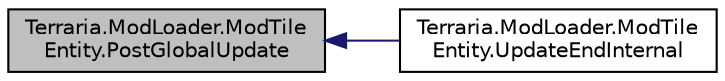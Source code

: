 digraph "Terraria.ModLoader.ModTileEntity.PostGlobalUpdate"
{
  edge [fontname="Helvetica",fontsize="10",labelfontname="Helvetica",labelfontsize="10"];
  node [fontname="Helvetica",fontsize="10",shape=record];
  rankdir="LR";
  Node41 [label="Terraria.ModLoader.ModTile\lEntity.PostGlobalUpdate",height=0.2,width=0.4,color="black", fillcolor="grey75", style="filled", fontcolor="black"];
  Node41 -> Node42 [dir="back",color="midnightblue",fontsize="10",style="solid",fontname="Helvetica"];
  Node42 [label="Terraria.ModLoader.ModTile\lEntity.UpdateEndInternal",height=0.2,width=0.4,color="black", fillcolor="white", style="filled",URL="$class_terraria_1_1_mod_loader_1_1_mod_tile_entity.html#ab374a265f585e1e7172d00429bdb869e"];
}
